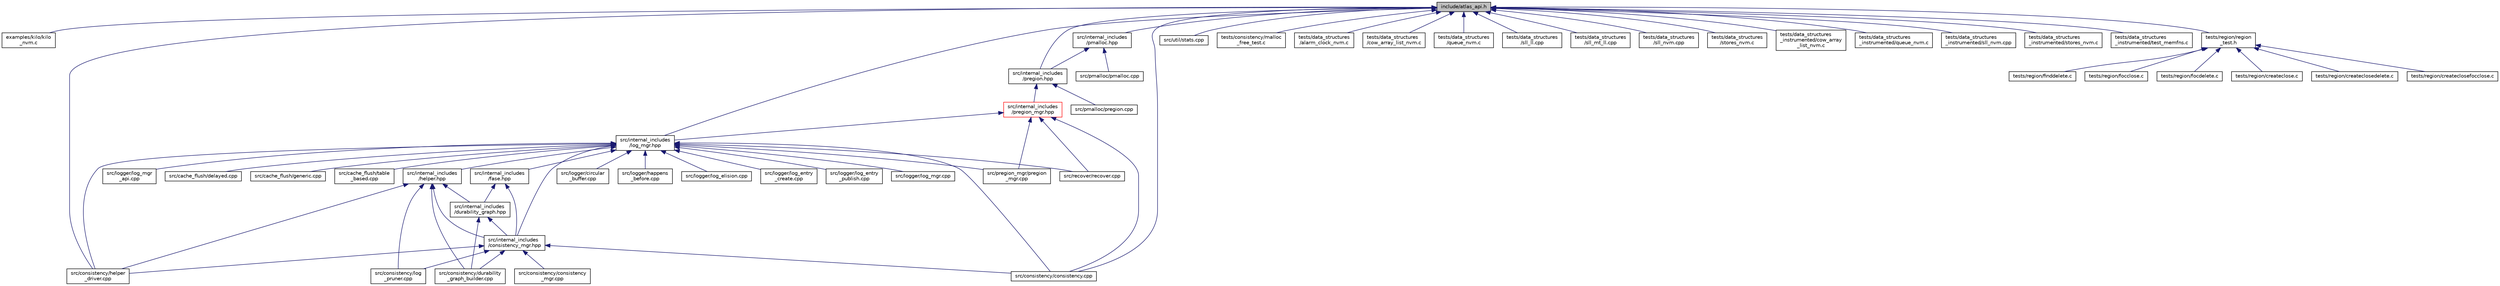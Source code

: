 digraph "include/atlas_api.h"
{
  edge [fontname="Helvetica",fontsize="10",labelfontname="Helvetica",labelfontsize="10"];
  node [fontname="Helvetica",fontsize="10",shape=record];
  Node1 [label="include/atlas_api.h",height=0.2,width=0.4,color="black", fillcolor="grey75", style="filled", fontcolor="black"];
  Node1 -> Node2 [dir="back",color="midnightblue",fontsize="10",style="solid",fontname="Helvetica"];
  Node2 [label="examples/kilo/kilo\l_nvm.c",height=0.2,width=0.4,color="black", fillcolor="white", style="filled",URL="$kilo__nvm_8c.html"];
  Node1 -> Node3 [dir="back",color="midnightblue",fontsize="10",style="solid",fontname="Helvetica"];
  Node3 [label="src/consistency/consistency.cpp",height=0.2,width=0.4,color="black", fillcolor="white", style="filled",URL="$consistency_8cpp.html"];
  Node1 -> Node4 [dir="back",color="midnightblue",fontsize="10",style="solid",fontname="Helvetica"];
  Node4 [label="src/consistency/helper\l_driver.cpp",height=0.2,width=0.4,color="black", fillcolor="white", style="filled",URL="$helper__driver_8cpp.html"];
  Node1 -> Node5 [dir="back",color="midnightblue",fontsize="10",style="solid",fontname="Helvetica"];
  Node5 [label="src/internal_includes\l/log_mgr.hpp",height=0.2,width=0.4,color="black", fillcolor="white", style="filled",URL="$log__mgr_8hpp.html"];
  Node5 -> Node6 [dir="back",color="midnightblue",fontsize="10",style="solid",fontname="Helvetica"];
  Node6 [label="src/cache_flush/delayed.cpp",height=0.2,width=0.4,color="black", fillcolor="white", style="filled",URL="$delayed_8cpp.html"];
  Node5 -> Node7 [dir="back",color="midnightblue",fontsize="10",style="solid",fontname="Helvetica"];
  Node7 [label="src/cache_flush/generic.cpp",height=0.2,width=0.4,color="black", fillcolor="white", style="filled",URL="$generic_8cpp.html"];
  Node5 -> Node8 [dir="back",color="midnightblue",fontsize="10",style="solid",fontname="Helvetica"];
  Node8 [label="src/cache_flush/table\l_based.cpp",height=0.2,width=0.4,color="black", fillcolor="white", style="filled",URL="$table__based_8cpp.html"];
  Node5 -> Node3 [dir="back",color="midnightblue",fontsize="10",style="solid",fontname="Helvetica"];
  Node5 -> Node4 [dir="back",color="midnightblue",fontsize="10",style="solid",fontname="Helvetica"];
  Node5 -> Node9 [dir="back",color="midnightblue",fontsize="10",style="solid",fontname="Helvetica"];
  Node9 [label="src/internal_includes\l/helper.hpp",height=0.2,width=0.4,color="black", fillcolor="white", style="filled",URL="$helper_8hpp.html"];
  Node9 -> Node10 [dir="back",color="midnightblue",fontsize="10",style="solid",fontname="Helvetica"];
  Node10 [label="src/consistency/durability\l_graph_builder.cpp",height=0.2,width=0.4,color="black", fillcolor="white", style="filled",URL="$durability__graph__builder_8cpp.html"];
  Node9 -> Node4 [dir="back",color="midnightblue",fontsize="10",style="solid",fontname="Helvetica"];
  Node9 -> Node11 [dir="back",color="midnightblue",fontsize="10",style="solid",fontname="Helvetica"];
  Node11 [label="src/consistency/log\l_pruner.cpp",height=0.2,width=0.4,color="black", fillcolor="white", style="filled",URL="$log__pruner_8cpp.html"];
  Node9 -> Node12 [dir="back",color="midnightblue",fontsize="10",style="solid",fontname="Helvetica"];
  Node12 [label="src/internal_includes\l/consistency_mgr.hpp",height=0.2,width=0.4,color="black", fillcolor="white", style="filled",URL="$consistency__mgr_8hpp.html"];
  Node12 -> Node3 [dir="back",color="midnightblue",fontsize="10",style="solid",fontname="Helvetica"];
  Node12 -> Node13 [dir="back",color="midnightblue",fontsize="10",style="solid",fontname="Helvetica"];
  Node13 [label="src/consistency/consistency\l_mgr.cpp",height=0.2,width=0.4,color="black", fillcolor="white", style="filled",URL="$consistency__mgr_8cpp.html"];
  Node12 -> Node10 [dir="back",color="midnightblue",fontsize="10",style="solid",fontname="Helvetica"];
  Node12 -> Node4 [dir="back",color="midnightblue",fontsize="10",style="solid",fontname="Helvetica"];
  Node12 -> Node11 [dir="back",color="midnightblue",fontsize="10",style="solid",fontname="Helvetica"];
  Node9 -> Node14 [dir="back",color="midnightblue",fontsize="10",style="solid",fontname="Helvetica"];
  Node14 [label="src/internal_includes\l/durability_graph.hpp",height=0.2,width=0.4,color="black", fillcolor="white", style="filled",URL="$durability__graph_8hpp.html"];
  Node14 -> Node10 [dir="back",color="midnightblue",fontsize="10",style="solid",fontname="Helvetica"];
  Node14 -> Node12 [dir="back",color="midnightblue",fontsize="10",style="solid",fontname="Helvetica"];
  Node5 -> Node12 [dir="back",color="midnightblue",fontsize="10",style="solid",fontname="Helvetica"];
  Node5 -> Node15 [dir="back",color="midnightblue",fontsize="10",style="solid",fontname="Helvetica"];
  Node15 [label="src/internal_includes\l/fase.hpp",height=0.2,width=0.4,color="black", fillcolor="white", style="filled",URL="$fase_8hpp.html"];
  Node15 -> Node14 [dir="back",color="midnightblue",fontsize="10",style="solid",fontname="Helvetica"];
  Node15 -> Node12 [dir="back",color="midnightblue",fontsize="10",style="solid",fontname="Helvetica"];
  Node5 -> Node16 [dir="back",color="midnightblue",fontsize="10",style="solid",fontname="Helvetica"];
  Node16 [label="src/logger/circular\l_buffer.cpp",height=0.2,width=0.4,color="black", fillcolor="white", style="filled",URL="$circular__buffer_8cpp.html"];
  Node5 -> Node17 [dir="back",color="midnightblue",fontsize="10",style="solid",fontname="Helvetica"];
  Node17 [label="src/logger/happens\l_before.cpp",height=0.2,width=0.4,color="black", fillcolor="white", style="filled",URL="$happens__before_8cpp.html"];
  Node5 -> Node18 [dir="back",color="midnightblue",fontsize="10",style="solid",fontname="Helvetica"];
  Node18 [label="src/logger/log_elision.cpp",height=0.2,width=0.4,color="black", fillcolor="white", style="filled",URL="$log__elision_8cpp.html"];
  Node5 -> Node19 [dir="back",color="midnightblue",fontsize="10",style="solid",fontname="Helvetica"];
  Node19 [label="src/logger/log_entry\l_create.cpp",height=0.2,width=0.4,color="black", fillcolor="white", style="filled",URL="$log__entry__create_8cpp.html"];
  Node5 -> Node20 [dir="back",color="midnightblue",fontsize="10",style="solid",fontname="Helvetica"];
  Node20 [label="src/logger/log_entry\l_publish.cpp",height=0.2,width=0.4,color="black", fillcolor="white", style="filled",URL="$log__entry__publish_8cpp.html"];
  Node5 -> Node21 [dir="back",color="midnightblue",fontsize="10",style="solid",fontname="Helvetica"];
  Node21 [label="src/logger/log_mgr.cpp",height=0.2,width=0.4,color="black", fillcolor="white", style="filled",URL="$log__mgr_8cpp.html"];
  Node5 -> Node22 [dir="back",color="midnightblue",fontsize="10",style="solid",fontname="Helvetica"];
  Node22 [label="src/logger/log_mgr\l_api.cpp",height=0.2,width=0.4,color="black", fillcolor="white", style="filled",URL="$log__mgr__api_8cpp.html"];
  Node5 -> Node23 [dir="back",color="midnightblue",fontsize="10",style="solid",fontname="Helvetica"];
  Node23 [label="src/pregion_mgr/pregion\l_mgr.cpp",height=0.2,width=0.4,color="black", fillcolor="white", style="filled",URL="$pregion__mgr_8cpp.html"];
  Node5 -> Node24 [dir="back",color="midnightblue",fontsize="10",style="solid",fontname="Helvetica"];
  Node24 [label="src/recover/recover.cpp",height=0.2,width=0.4,color="black", fillcolor="white", style="filled",URL="$recover_8cpp.html"];
  Node1 -> Node25 [dir="back",color="midnightblue",fontsize="10",style="solid",fontname="Helvetica"];
  Node25 [label="src/internal_includes\l/pregion.hpp",height=0.2,width=0.4,color="black", fillcolor="white", style="filled",URL="$pregion_8hpp.html"];
  Node25 -> Node26 [dir="back",color="midnightblue",fontsize="10",style="solid",fontname="Helvetica"];
  Node26 [label="src/internal_includes\l/pregion_mgr.hpp",height=0.2,width=0.4,color="red", fillcolor="white", style="filled",URL="$pregion__mgr_8hpp.html"];
  Node26 -> Node3 [dir="back",color="midnightblue",fontsize="10",style="solid",fontname="Helvetica"];
  Node26 -> Node5 [dir="back",color="midnightblue",fontsize="10",style="solid",fontname="Helvetica"];
  Node26 -> Node23 [dir="back",color="midnightblue",fontsize="10",style="solid",fontname="Helvetica"];
  Node26 -> Node24 [dir="back",color="midnightblue",fontsize="10",style="solid",fontname="Helvetica"];
  Node25 -> Node27 [dir="back",color="midnightblue",fontsize="10",style="solid",fontname="Helvetica"];
  Node27 [label="src/pmalloc/pregion.cpp",height=0.2,width=0.4,color="black", fillcolor="white", style="filled",URL="$pregion_8cpp.html"];
  Node1 -> Node28 [dir="back",color="midnightblue",fontsize="10",style="solid",fontname="Helvetica"];
  Node28 [label="src/internal_includes\l/pmalloc.hpp",height=0.2,width=0.4,color="black", fillcolor="white", style="filled",URL="$pmalloc_8hpp.html"];
  Node28 -> Node25 [dir="back",color="midnightblue",fontsize="10",style="solid",fontname="Helvetica"];
  Node28 -> Node29 [dir="back",color="midnightblue",fontsize="10",style="solid",fontname="Helvetica"];
  Node29 [label="src/pmalloc/pmalloc.cpp",height=0.2,width=0.4,color="black", fillcolor="white", style="filled",URL="$pmalloc_8cpp.html"];
  Node1 -> Node30 [dir="back",color="midnightblue",fontsize="10",style="solid",fontname="Helvetica"];
  Node30 [label="src/util/stats.cpp",height=0.2,width=0.4,color="black", fillcolor="white", style="filled",URL="$stats_8cpp.html"];
  Node1 -> Node31 [dir="back",color="midnightblue",fontsize="10",style="solid",fontname="Helvetica"];
  Node31 [label="tests/consistency/malloc\l_free_test.c",height=0.2,width=0.4,color="black", fillcolor="white", style="filled",URL="$malloc__free__test_8c.html"];
  Node1 -> Node32 [dir="back",color="midnightblue",fontsize="10",style="solid",fontname="Helvetica"];
  Node32 [label="tests/data_structures\l/alarm_clock_nvm.c",height=0.2,width=0.4,color="black", fillcolor="white", style="filled",URL="$alarm__clock__nvm_8c.html"];
  Node1 -> Node33 [dir="back",color="midnightblue",fontsize="10",style="solid",fontname="Helvetica"];
  Node33 [label="tests/data_structures\l/cow_array_list_nvm.c",height=0.2,width=0.4,color="black", fillcolor="white", style="filled",URL="$cow__array__list__nvm_8c.html"];
  Node1 -> Node34 [dir="back",color="midnightblue",fontsize="10",style="solid",fontname="Helvetica"];
  Node34 [label="tests/data_structures\l/queue_nvm.c",height=0.2,width=0.4,color="black", fillcolor="white", style="filled",URL="$queue__nvm_8c.html"];
  Node1 -> Node35 [dir="back",color="midnightblue",fontsize="10",style="solid",fontname="Helvetica"];
  Node35 [label="tests/data_structures\l/sll_ll.cpp",height=0.2,width=0.4,color="black", fillcolor="white", style="filled",URL="$sll__ll_8cpp.html"];
  Node1 -> Node36 [dir="back",color="midnightblue",fontsize="10",style="solid",fontname="Helvetica"];
  Node36 [label="tests/data_structures\l/sll_mt_ll.cpp",height=0.2,width=0.4,color="black", fillcolor="white", style="filled",URL="$sll__mt__ll_8cpp.html"];
  Node1 -> Node37 [dir="back",color="midnightblue",fontsize="10",style="solid",fontname="Helvetica"];
  Node37 [label="tests/data_structures\l/sll_nvm.cpp",height=0.2,width=0.4,color="black", fillcolor="white", style="filled",URL="$sll__nvm_8cpp.html"];
  Node1 -> Node38 [dir="back",color="midnightblue",fontsize="10",style="solid",fontname="Helvetica"];
  Node38 [label="tests/data_structures\l/stores_nvm.c",height=0.2,width=0.4,color="black", fillcolor="white", style="filled",URL="$stores__nvm_8c.html"];
  Node1 -> Node39 [dir="back",color="midnightblue",fontsize="10",style="solid",fontname="Helvetica"];
  Node39 [label="tests/data_structures\l_instrumented/cow_array\l_list_nvm.c",height=0.2,width=0.4,color="black", fillcolor="white", style="filled",URL="$instrumented_2cow__array__list__nvm_8c.html"];
  Node1 -> Node40 [dir="back",color="midnightblue",fontsize="10",style="solid",fontname="Helvetica"];
  Node40 [label="tests/data_structures\l_instrumented/queue_nvm.c",height=0.2,width=0.4,color="black", fillcolor="white", style="filled",URL="$instrumented_2queue__nvm_8c.html"];
  Node1 -> Node41 [dir="back",color="midnightblue",fontsize="10",style="solid",fontname="Helvetica"];
  Node41 [label="tests/data_structures\l_instrumented/sll_nvm.cpp",height=0.2,width=0.4,color="black", fillcolor="white", style="filled",URL="$instrumented_2sll__nvm_8cpp.html"];
  Node1 -> Node42 [dir="back",color="midnightblue",fontsize="10",style="solid",fontname="Helvetica"];
  Node42 [label="tests/data_structures\l_instrumented/stores_nvm.c",height=0.2,width=0.4,color="black", fillcolor="white", style="filled",URL="$instrumented_2stores__nvm_8c.html"];
  Node1 -> Node43 [dir="back",color="midnightblue",fontsize="10",style="solid",fontname="Helvetica"];
  Node43 [label="tests/data_structures\l_instrumented/test_memfns.c",height=0.2,width=0.4,color="black", fillcolor="white", style="filled",URL="$test__memfns_8c.html"];
  Node1 -> Node44 [dir="back",color="midnightblue",fontsize="10",style="solid",fontname="Helvetica"];
  Node44 [label="tests/region/region\l_test.h",height=0.2,width=0.4,color="black", fillcolor="white", style="filled",URL="$region__test_8h.html"];
  Node44 -> Node45 [dir="back",color="midnightblue",fontsize="10",style="solid",fontname="Helvetica"];
  Node45 [label="tests/region/createclose.c",height=0.2,width=0.4,color="black", fillcolor="white", style="filled",URL="$createclose_8c.html"];
  Node44 -> Node46 [dir="back",color="midnightblue",fontsize="10",style="solid",fontname="Helvetica"];
  Node46 [label="tests/region/createclosedelete.c",height=0.2,width=0.4,color="black", fillcolor="white", style="filled",URL="$createclosedelete_8c.html"];
  Node44 -> Node47 [dir="back",color="midnightblue",fontsize="10",style="solid",fontname="Helvetica"];
  Node47 [label="tests/region/createclosefocclose.c",height=0.2,width=0.4,color="black", fillcolor="white", style="filled",URL="$createclosefocclose_8c.html"];
  Node44 -> Node48 [dir="back",color="midnightblue",fontsize="10",style="solid",fontname="Helvetica"];
  Node48 [label="tests/region/finddelete.c",height=0.2,width=0.4,color="black", fillcolor="white", style="filled",URL="$finddelete_8c.html"];
  Node44 -> Node49 [dir="back",color="midnightblue",fontsize="10",style="solid",fontname="Helvetica"];
  Node49 [label="tests/region/focclose.c",height=0.2,width=0.4,color="black", fillcolor="white", style="filled",URL="$focclose_8c.html"];
  Node44 -> Node50 [dir="back",color="midnightblue",fontsize="10",style="solid",fontname="Helvetica"];
  Node50 [label="tests/region/focdelete.c",height=0.2,width=0.4,color="black", fillcolor="white", style="filled",URL="$focdelete_8c.html"];
}
